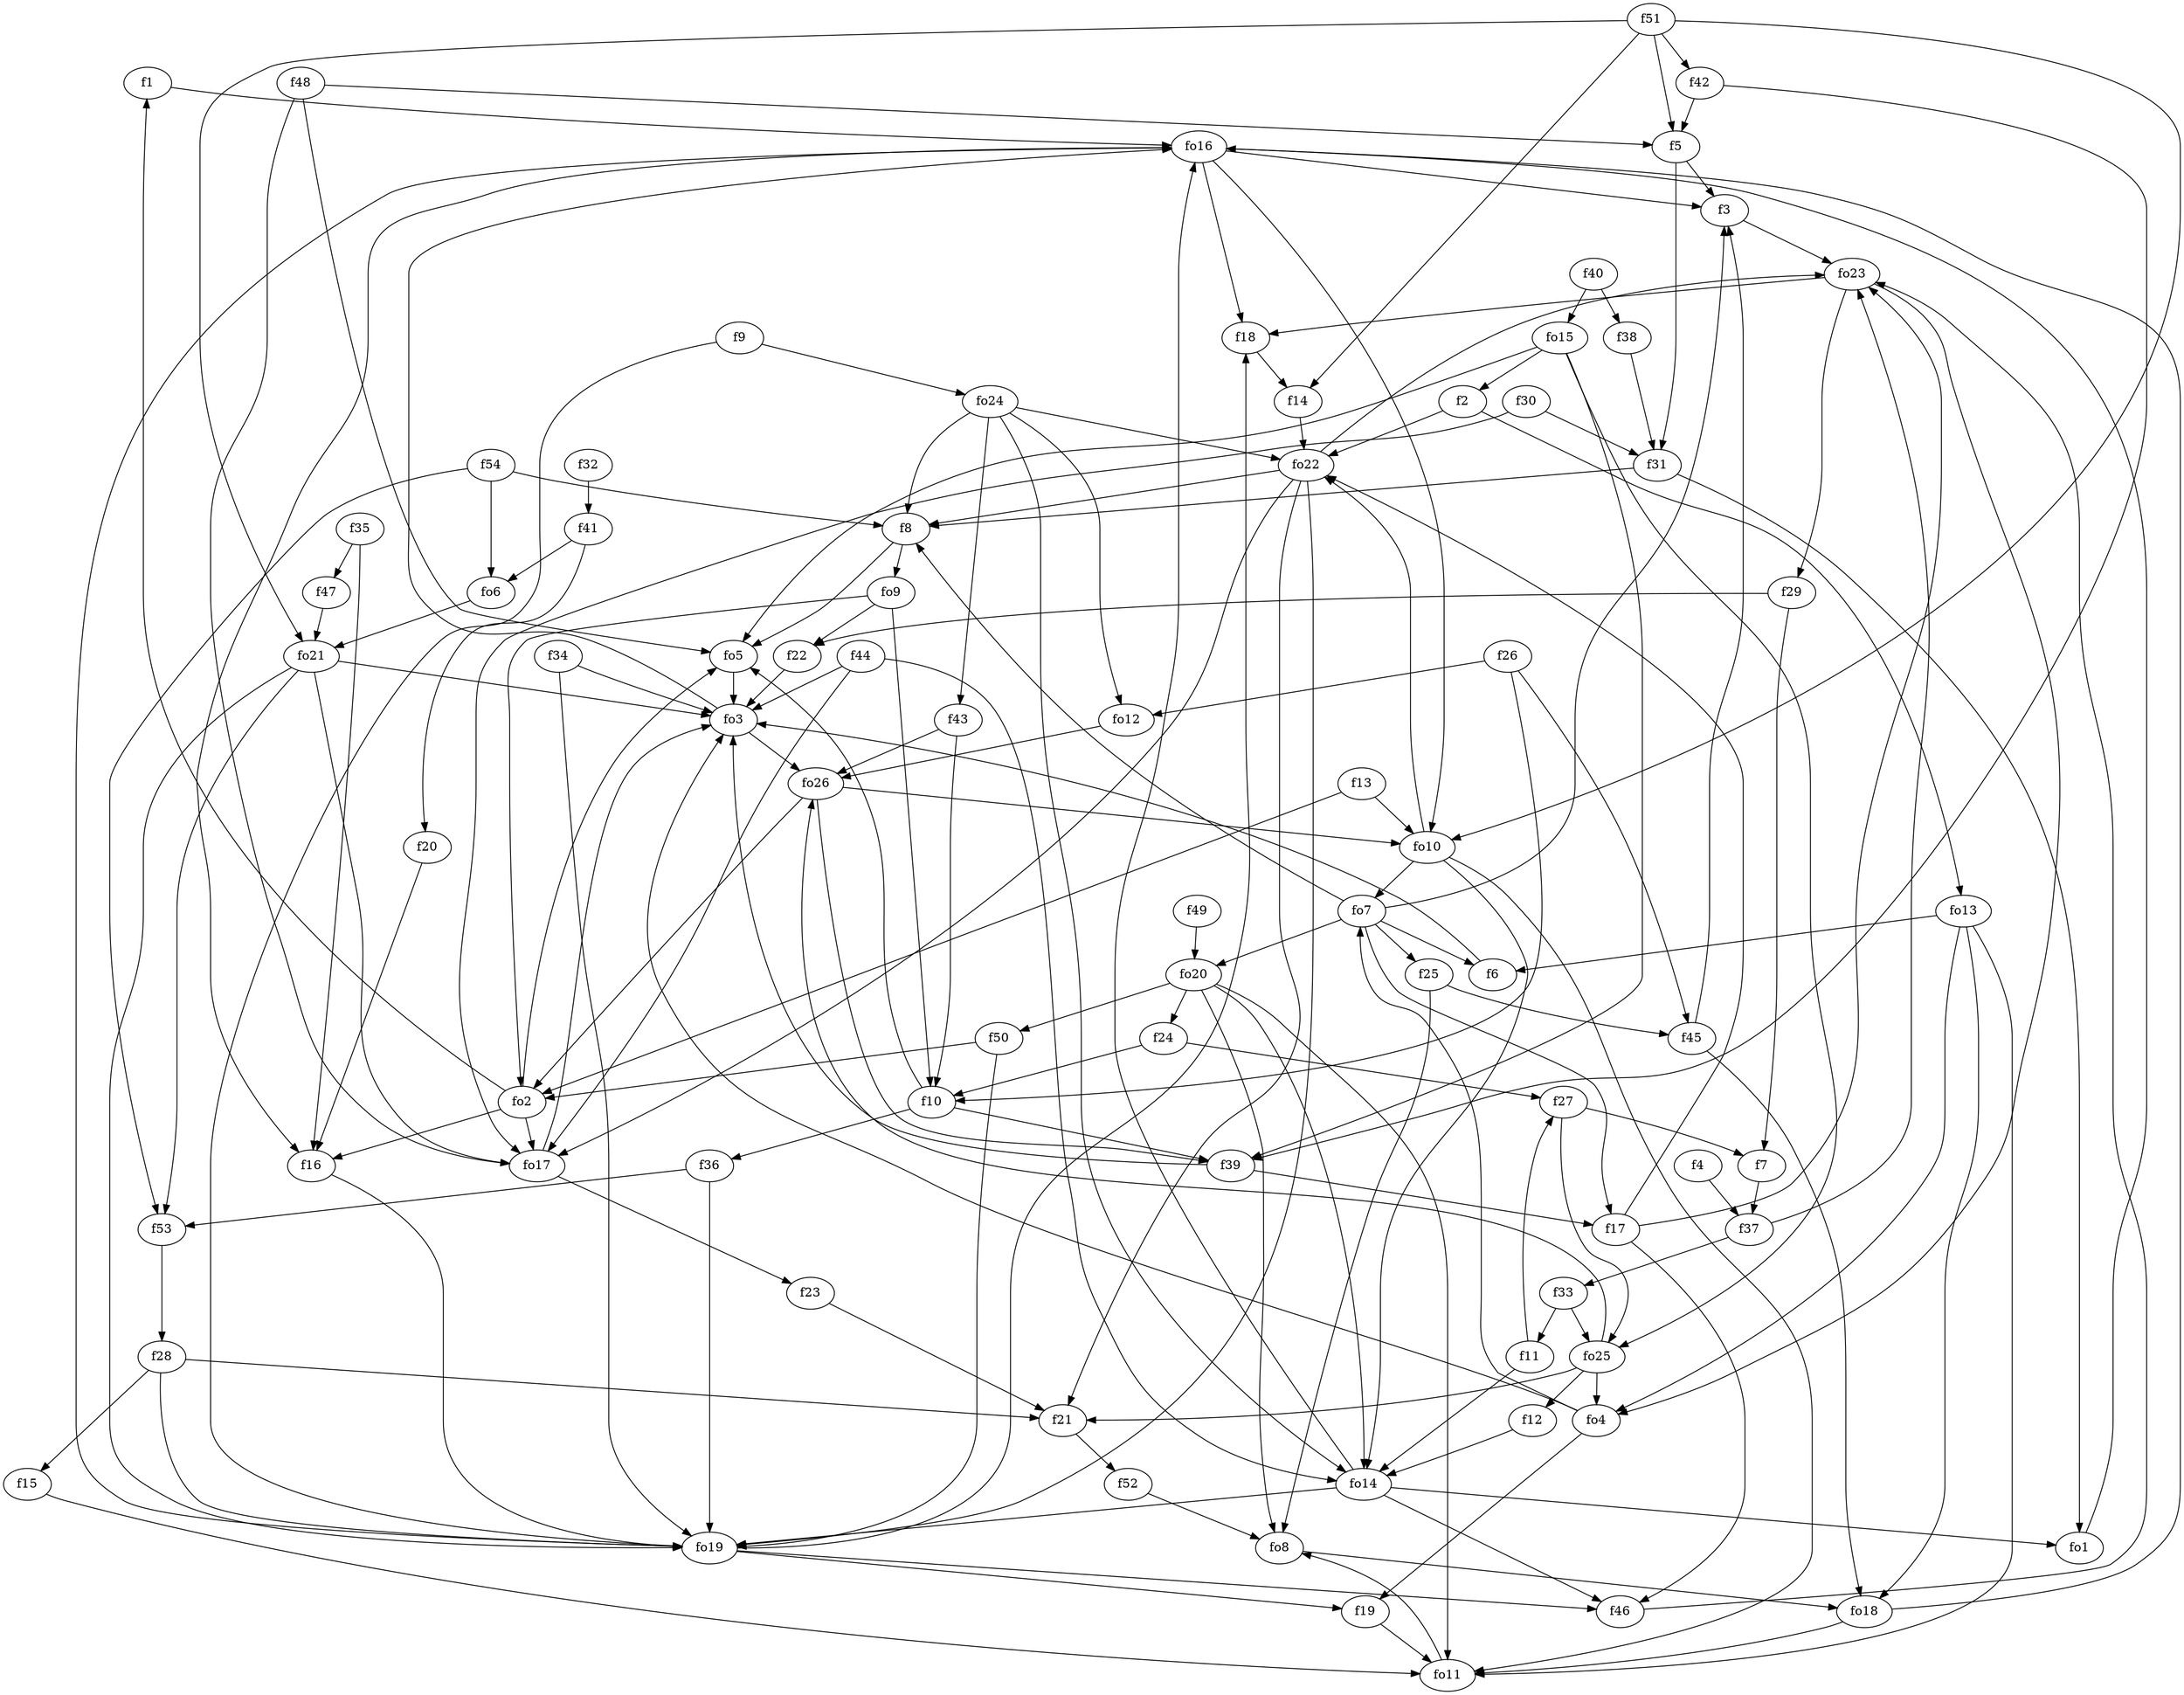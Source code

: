 strict digraph  {
f1;
f2;
f3;
f4;
f5;
f6;
f7;
f8;
f9;
f10;
f11;
f12;
f13;
f14;
f15;
f16;
f17;
f18;
f19;
f20;
f21;
f22;
f23;
f24;
f25;
f26;
f27;
f28;
f29;
f30;
f31;
f32;
f33;
f34;
f35;
f36;
f37;
f38;
f39;
f40;
f41;
f42;
f43;
f44;
f45;
f46;
f47;
f48;
f49;
f50;
f51;
f52;
f53;
f54;
fo1;
fo2;
fo3;
fo4;
fo5;
fo6;
fo7;
fo8;
fo9;
fo10;
fo11;
fo12;
fo13;
fo14;
fo15;
fo16;
fo17;
fo18;
fo19;
fo20;
fo21;
fo22;
fo23;
fo24;
fo25;
fo26;
f1 -> fo16  [weight=2];
f2 -> fo13  [weight=2];
f2 -> fo22  [weight=2];
f3 -> fo23  [weight=2];
f4 -> f37  [weight=2];
f5 -> f31  [weight=2];
f5 -> f3  [weight=2];
f6 -> fo3  [weight=2];
f7 -> f37  [weight=2];
f8 -> fo5  [weight=2];
f8 -> fo9  [weight=2];
f9 -> fo24  [weight=2];
f9 -> fo19  [weight=2];
f10 -> f36  [weight=2];
f10 -> f39  [weight=2];
f10 -> fo5  [weight=2];
f11 -> fo14  [weight=2];
f11 -> f27  [weight=2];
f12 -> fo14  [weight=2];
f13 -> fo10  [weight=2];
f13 -> fo2  [weight=2];
f14 -> fo22  [weight=2];
f15 -> fo11  [weight=2];
f16 -> fo19  [weight=2];
f17 -> f46  [weight=2];
f17 -> fo22  [weight=2];
f17 -> fo23  [weight=2];
f18 -> f14  [weight=2];
f19 -> fo11  [weight=2];
f20 -> f16  [weight=2];
f21 -> f52  [weight=2];
f22 -> fo3  [weight=2];
f23 -> f21  [weight=2];
f24 -> f10  [weight=2];
f24 -> f27  [weight=2];
f25 -> f45  [weight=2];
f25 -> fo8  [weight=2];
f26 -> f10  [weight=2];
f26 -> fo12  [weight=2];
f26 -> f45  [weight=2];
f27 -> fo25  [weight=2];
f27 -> f7  [weight=2];
f28 -> fo19  [weight=2];
f28 -> f21  [weight=2];
f28 -> f15  [weight=2];
f29 -> f7  [weight=2];
f29 -> f22  [weight=2];
f30 -> fo17  [weight=2];
f30 -> f31  [weight=2];
f31 -> fo1  [weight=2];
f31 -> f8  [weight=2];
f32 -> f41  [weight=2];
f33 -> f11  [weight=2];
f33 -> fo25  [weight=2];
f34 -> fo3  [weight=2];
f34 -> fo19  [weight=2];
f35 -> f16  [weight=2];
f35 -> f47  [weight=2];
f36 -> f53  [weight=2];
f36 -> fo19  [weight=2];
f37 -> fo23  [weight=2];
f37 -> f33  [weight=2];
f38 -> f31  [weight=2];
f39 -> fo3  [weight=2];
f39 -> f17  [weight=2];
f40 -> fo15  [weight=2];
f40 -> f38  [weight=2];
f41 -> fo6  [weight=2];
f41 -> f20  [weight=2];
f42 -> f39  [weight=2];
f42 -> f5  [weight=2];
f43 -> f10  [weight=2];
f43 -> fo26  [weight=2];
f44 -> fo3  [weight=2];
f44 -> fo14  [weight=2];
f44 -> fo17  [weight=2];
f45 -> fo18  [weight=2];
f45 -> f3  [weight=2];
f46 -> fo23  [weight=2];
f47 -> fo21  [weight=2];
f48 -> fo5  [weight=2];
f48 -> fo17  [weight=2];
f48 -> f5  [weight=2];
f49 -> fo20  [weight=2];
f50 -> fo19  [weight=2];
f50 -> fo2  [weight=2];
f51 -> f14  [weight=2];
f51 -> f42  [weight=2];
f51 -> fo21  [weight=2];
f51 -> f5  [weight=2];
f51 -> fo10  [weight=2];
f52 -> fo8  [weight=2];
f53 -> f28  [weight=2];
f54 -> fo6  [weight=2];
f54 -> f8  [weight=2];
f54 -> f53  [weight=2];
fo1 -> fo16  [weight=2];
fo2 -> f16  [weight=2];
fo2 -> f1  [weight=2];
fo2 -> fo5  [weight=2];
fo2 -> fo17  [weight=2];
fo3 -> fo16  [weight=2];
fo3 -> fo26  [weight=2];
fo4 -> f19  [weight=2];
fo4 -> fo3  [weight=2];
fo4 -> fo7  [weight=2];
fo5 -> fo3  [weight=2];
fo6 -> fo21  [weight=2];
fo7 -> f6  [weight=2];
fo7 -> f8  [weight=2];
fo7 -> fo20  [weight=2];
fo7 -> f3  [weight=2];
fo7 -> f17  [weight=2];
fo7 -> f25  [weight=2];
fo8 -> fo18  [weight=2];
fo9 -> fo2  [weight=2];
fo9 -> f10  [weight=2];
fo9 -> f22  [weight=2];
fo10 -> fo22  [weight=2];
fo10 -> fo7  [weight=2];
fo10 -> fo11  [weight=2];
fo10 -> fo14  [weight=2];
fo11 -> fo8  [weight=2];
fo12 -> fo26  [weight=2];
fo13 -> f6  [weight=2];
fo13 -> fo4  [weight=2];
fo13 -> fo11  [weight=2];
fo13 -> fo18  [weight=2];
fo14 -> fo19  [weight=2];
fo14 -> fo1  [weight=2];
fo14 -> f46  [weight=2];
fo14 -> fo16  [weight=2];
fo15 -> fo25  [weight=2];
fo15 -> f39  [weight=2];
fo15 -> f2  [weight=2];
fo15 -> fo5  [weight=2];
fo16 -> f3  [weight=2];
fo16 -> f16  [weight=2];
fo16 -> fo10  [weight=2];
fo16 -> f18  [weight=2];
fo17 -> fo3  [weight=2];
fo17 -> f23  [weight=2];
fo18 -> fo16  [weight=2];
fo18 -> fo11  [weight=2];
fo19 -> f18  [weight=2];
fo19 -> f46  [weight=2];
fo19 -> fo16  [weight=2];
fo19 -> f19  [weight=2];
fo20 -> fo11  [weight=2];
fo20 -> fo8  [weight=2];
fo20 -> fo14  [weight=2];
fo20 -> f24  [weight=2];
fo20 -> f50  [weight=2];
fo21 -> fo17  [weight=2];
fo21 -> fo3  [weight=2];
fo21 -> f53  [weight=2];
fo21 -> fo19  [weight=2];
fo22 -> fo17  [weight=2];
fo22 -> fo19  [weight=2];
fo22 -> f21  [weight=2];
fo22 -> f8  [weight=2];
fo22 -> fo23  [weight=2];
fo23 -> f29  [weight=2];
fo23 -> fo4  [weight=2];
fo23 -> f18  [weight=2];
fo24 -> f43  [weight=2];
fo24 -> fo14  [weight=2];
fo24 -> f8  [weight=2];
fo24 -> fo22  [weight=2];
fo24 -> fo12  [weight=2];
fo25 -> fo26  [weight=2];
fo25 -> fo4  [weight=2];
fo25 -> f12  [weight=2];
fo25 -> f21  [weight=2];
fo26 -> fo2  [weight=2];
fo26 -> f39  [weight=2];
fo26 -> fo10  [weight=2];
}
